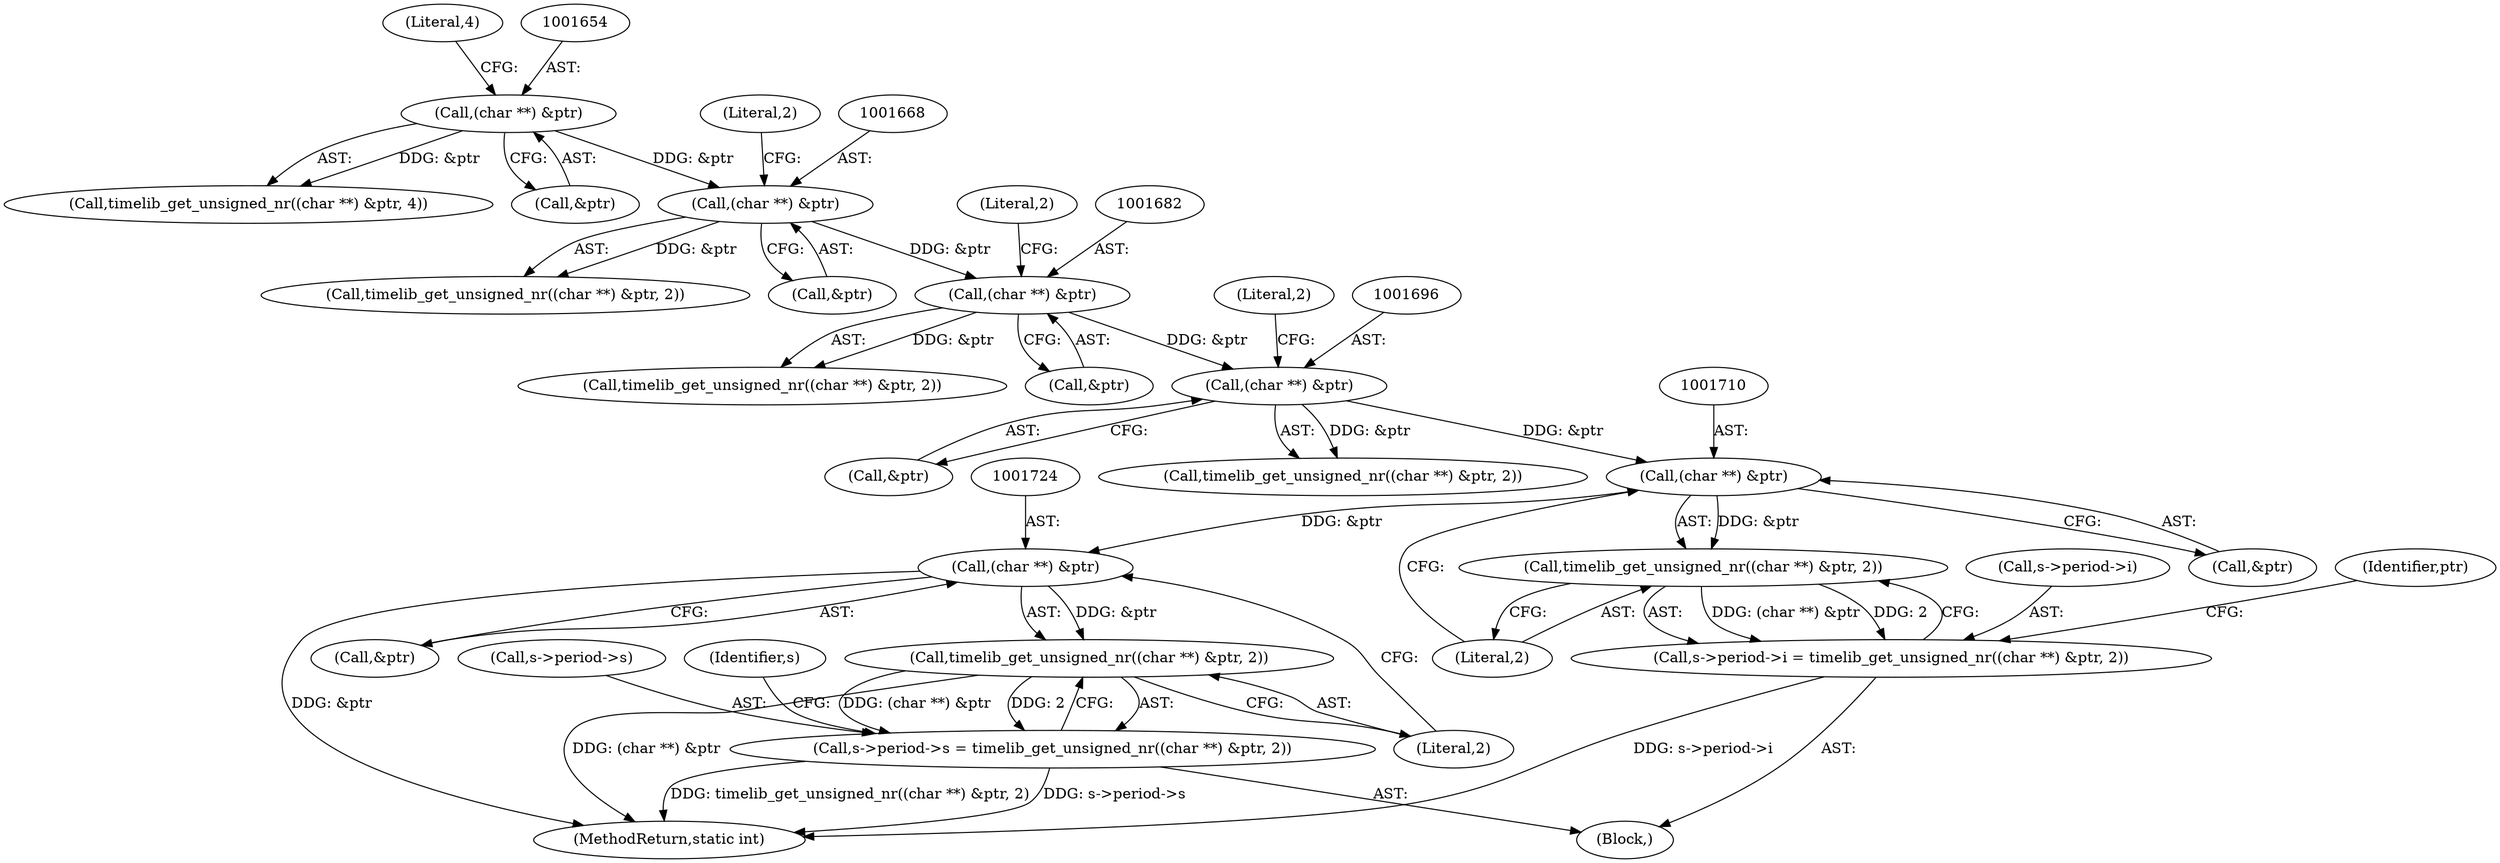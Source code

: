 digraph "0_php_12fe4e90be7bfa2a763197079f68f5568a14e071@pointer" {
"1001709" [label="(Call,(char **) &ptr)"];
"1001695" [label="(Call,(char **) &ptr)"];
"1001681" [label="(Call,(char **) &ptr)"];
"1001667" [label="(Call,(char **) &ptr)"];
"1001653" [label="(Call,(char **) &ptr)"];
"1001708" [label="(Call,timelib_get_unsigned_nr((char **) &ptr, 2))"];
"1001702" [label="(Call,s->period->i = timelib_get_unsigned_nr((char **) &ptr, 2))"];
"1001723" [label="(Call,(char **) &ptr)"];
"1001722" [label="(Call,timelib_get_unsigned_nr((char **) &ptr, 2))"];
"1001716" [label="(Call,s->period->s = timelib_get_unsigned_nr((char **) &ptr, 2))"];
"1001717" [label="(Call,s->period->s)"];
"1001708" [label="(Call,timelib_get_unsigned_nr((char **) &ptr, 2))"];
"1001703" [label="(Call,s->period->i)"];
"1001642" [label="(Block,)"];
"1001730" [label="(Identifier,s)"];
"1001653" [label="(Call,(char **) &ptr)"];
"1001680" [label="(Call,timelib_get_unsigned_nr((char **) &ptr, 2))"];
"1001715" [label="(Identifier,ptr)"];
"1001695" [label="(Call,(char **) &ptr)"];
"1001713" [label="(Literal,2)"];
"1001716" [label="(Call,s->period->s = timelib_get_unsigned_nr((char **) &ptr, 2))"];
"1001657" [label="(Literal,4)"];
"1001711" [label="(Call,&ptr)"];
"1001699" [label="(Literal,2)"];
"1001652" [label="(Call,timelib_get_unsigned_nr((char **) &ptr, 4))"];
"1001666" [label="(Call,timelib_get_unsigned_nr((char **) &ptr, 2))"];
"1001681" [label="(Call,(char **) &ptr)"];
"1001697" [label="(Call,&ptr)"];
"1001709" [label="(Call,(char **) &ptr)"];
"1001722" [label="(Call,timelib_get_unsigned_nr((char **) &ptr, 2))"];
"1001667" [label="(Call,(char **) &ptr)"];
"1001655" [label="(Call,&ptr)"];
"1001725" [label="(Call,&ptr)"];
"1001727" [label="(Literal,2)"];
"1001723" [label="(Call,(char **) &ptr)"];
"1001685" [label="(Literal,2)"];
"1001683" [label="(Call,&ptr)"];
"1001671" [label="(Literal,2)"];
"1001694" [label="(Call,timelib_get_unsigned_nr((char **) &ptr, 2))"];
"1001702" [label="(Call,s->period->i = timelib_get_unsigned_nr((char **) &ptr, 2))"];
"1001669" [label="(Call,&ptr)"];
"1002665" [label="(MethodReturn,static int)"];
"1001709" -> "1001708"  [label="AST: "];
"1001709" -> "1001711"  [label="CFG: "];
"1001710" -> "1001709"  [label="AST: "];
"1001711" -> "1001709"  [label="AST: "];
"1001713" -> "1001709"  [label="CFG: "];
"1001709" -> "1001708"  [label="DDG: &ptr"];
"1001695" -> "1001709"  [label="DDG: &ptr"];
"1001709" -> "1001723"  [label="DDG: &ptr"];
"1001695" -> "1001694"  [label="AST: "];
"1001695" -> "1001697"  [label="CFG: "];
"1001696" -> "1001695"  [label="AST: "];
"1001697" -> "1001695"  [label="AST: "];
"1001699" -> "1001695"  [label="CFG: "];
"1001695" -> "1001694"  [label="DDG: &ptr"];
"1001681" -> "1001695"  [label="DDG: &ptr"];
"1001681" -> "1001680"  [label="AST: "];
"1001681" -> "1001683"  [label="CFG: "];
"1001682" -> "1001681"  [label="AST: "];
"1001683" -> "1001681"  [label="AST: "];
"1001685" -> "1001681"  [label="CFG: "];
"1001681" -> "1001680"  [label="DDG: &ptr"];
"1001667" -> "1001681"  [label="DDG: &ptr"];
"1001667" -> "1001666"  [label="AST: "];
"1001667" -> "1001669"  [label="CFG: "];
"1001668" -> "1001667"  [label="AST: "];
"1001669" -> "1001667"  [label="AST: "];
"1001671" -> "1001667"  [label="CFG: "];
"1001667" -> "1001666"  [label="DDG: &ptr"];
"1001653" -> "1001667"  [label="DDG: &ptr"];
"1001653" -> "1001652"  [label="AST: "];
"1001653" -> "1001655"  [label="CFG: "];
"1001654" -> "1001653"  [label="AST: "];
"1001655" -> "1001653"  [label="AST: "];
"1001657" -> "1001653"  [label="CFG: "];
"1001653" -> "1001652"  [label="DDG: &ptr"];
"1001708" -> "1001702"  [label="AST: "];
"1001708" -> "1001713"  [label="CFG: "];
"1001713" -> "1001708"  [label="AST: "];
"1001702" -> "1001708"  [label="CFG: "];
"1001708" -> "1001702"  [label="DDG: (char **) &ptr"];
"1001708" -> "1001702"  [label="DDG: 2"];
"1001702" -> "1001642"  [label="AST: "];
"1001703" -> "1001702"  [label="AST: "];
"1001715" -> "1001702"  [label="CFG: "];
"1001702" -> "1002665"  [label="DDG: s->period->i"];
"1001723" -> "1001722"  [label="AST: "];
"1001723" -> "1001725"  [label="CFG: "];
"1001724" -> "1001723"  [label="AST: "];
"1001725" -> "1001723"  [label="AST: "];
"1001727" -> "1001723"  [label="CFG: "];
"1001723" -> "1002665"  [label="DDG: &ptr"];
"1001723" -> "1001722"  [label="DDG: &ptr"];
"1001722" -> "1001716"  [label="AST: "];
"1001722" -> "1001727"  [label="CFG: "];
"1001727" -> "1001722"  [label="AST: "];
"1001716" -> "1001722"  [label="CFG: "];
"1001722" -> "1002665"  [label="DDG: (char **) &ptr"];
"1001722" -> "1001716"  [label="DDG: (char **) &ptr"];
"1001722" -> "1001716"  [label="DDG: 2"];
"1001716" -> "1001642"  [label="AST: "];
"1001717" -> "1001716"  [label="AST: "];
"1001730" -> "1001716"  [label="CFG: "];
"1001716" -> "1002665"  [label="DDG: timelib_get_unsigned_nr((char **) &ptr, 2)"];
"1001716" -> "1002665"  [label="DDG: s->period->s"];
}
